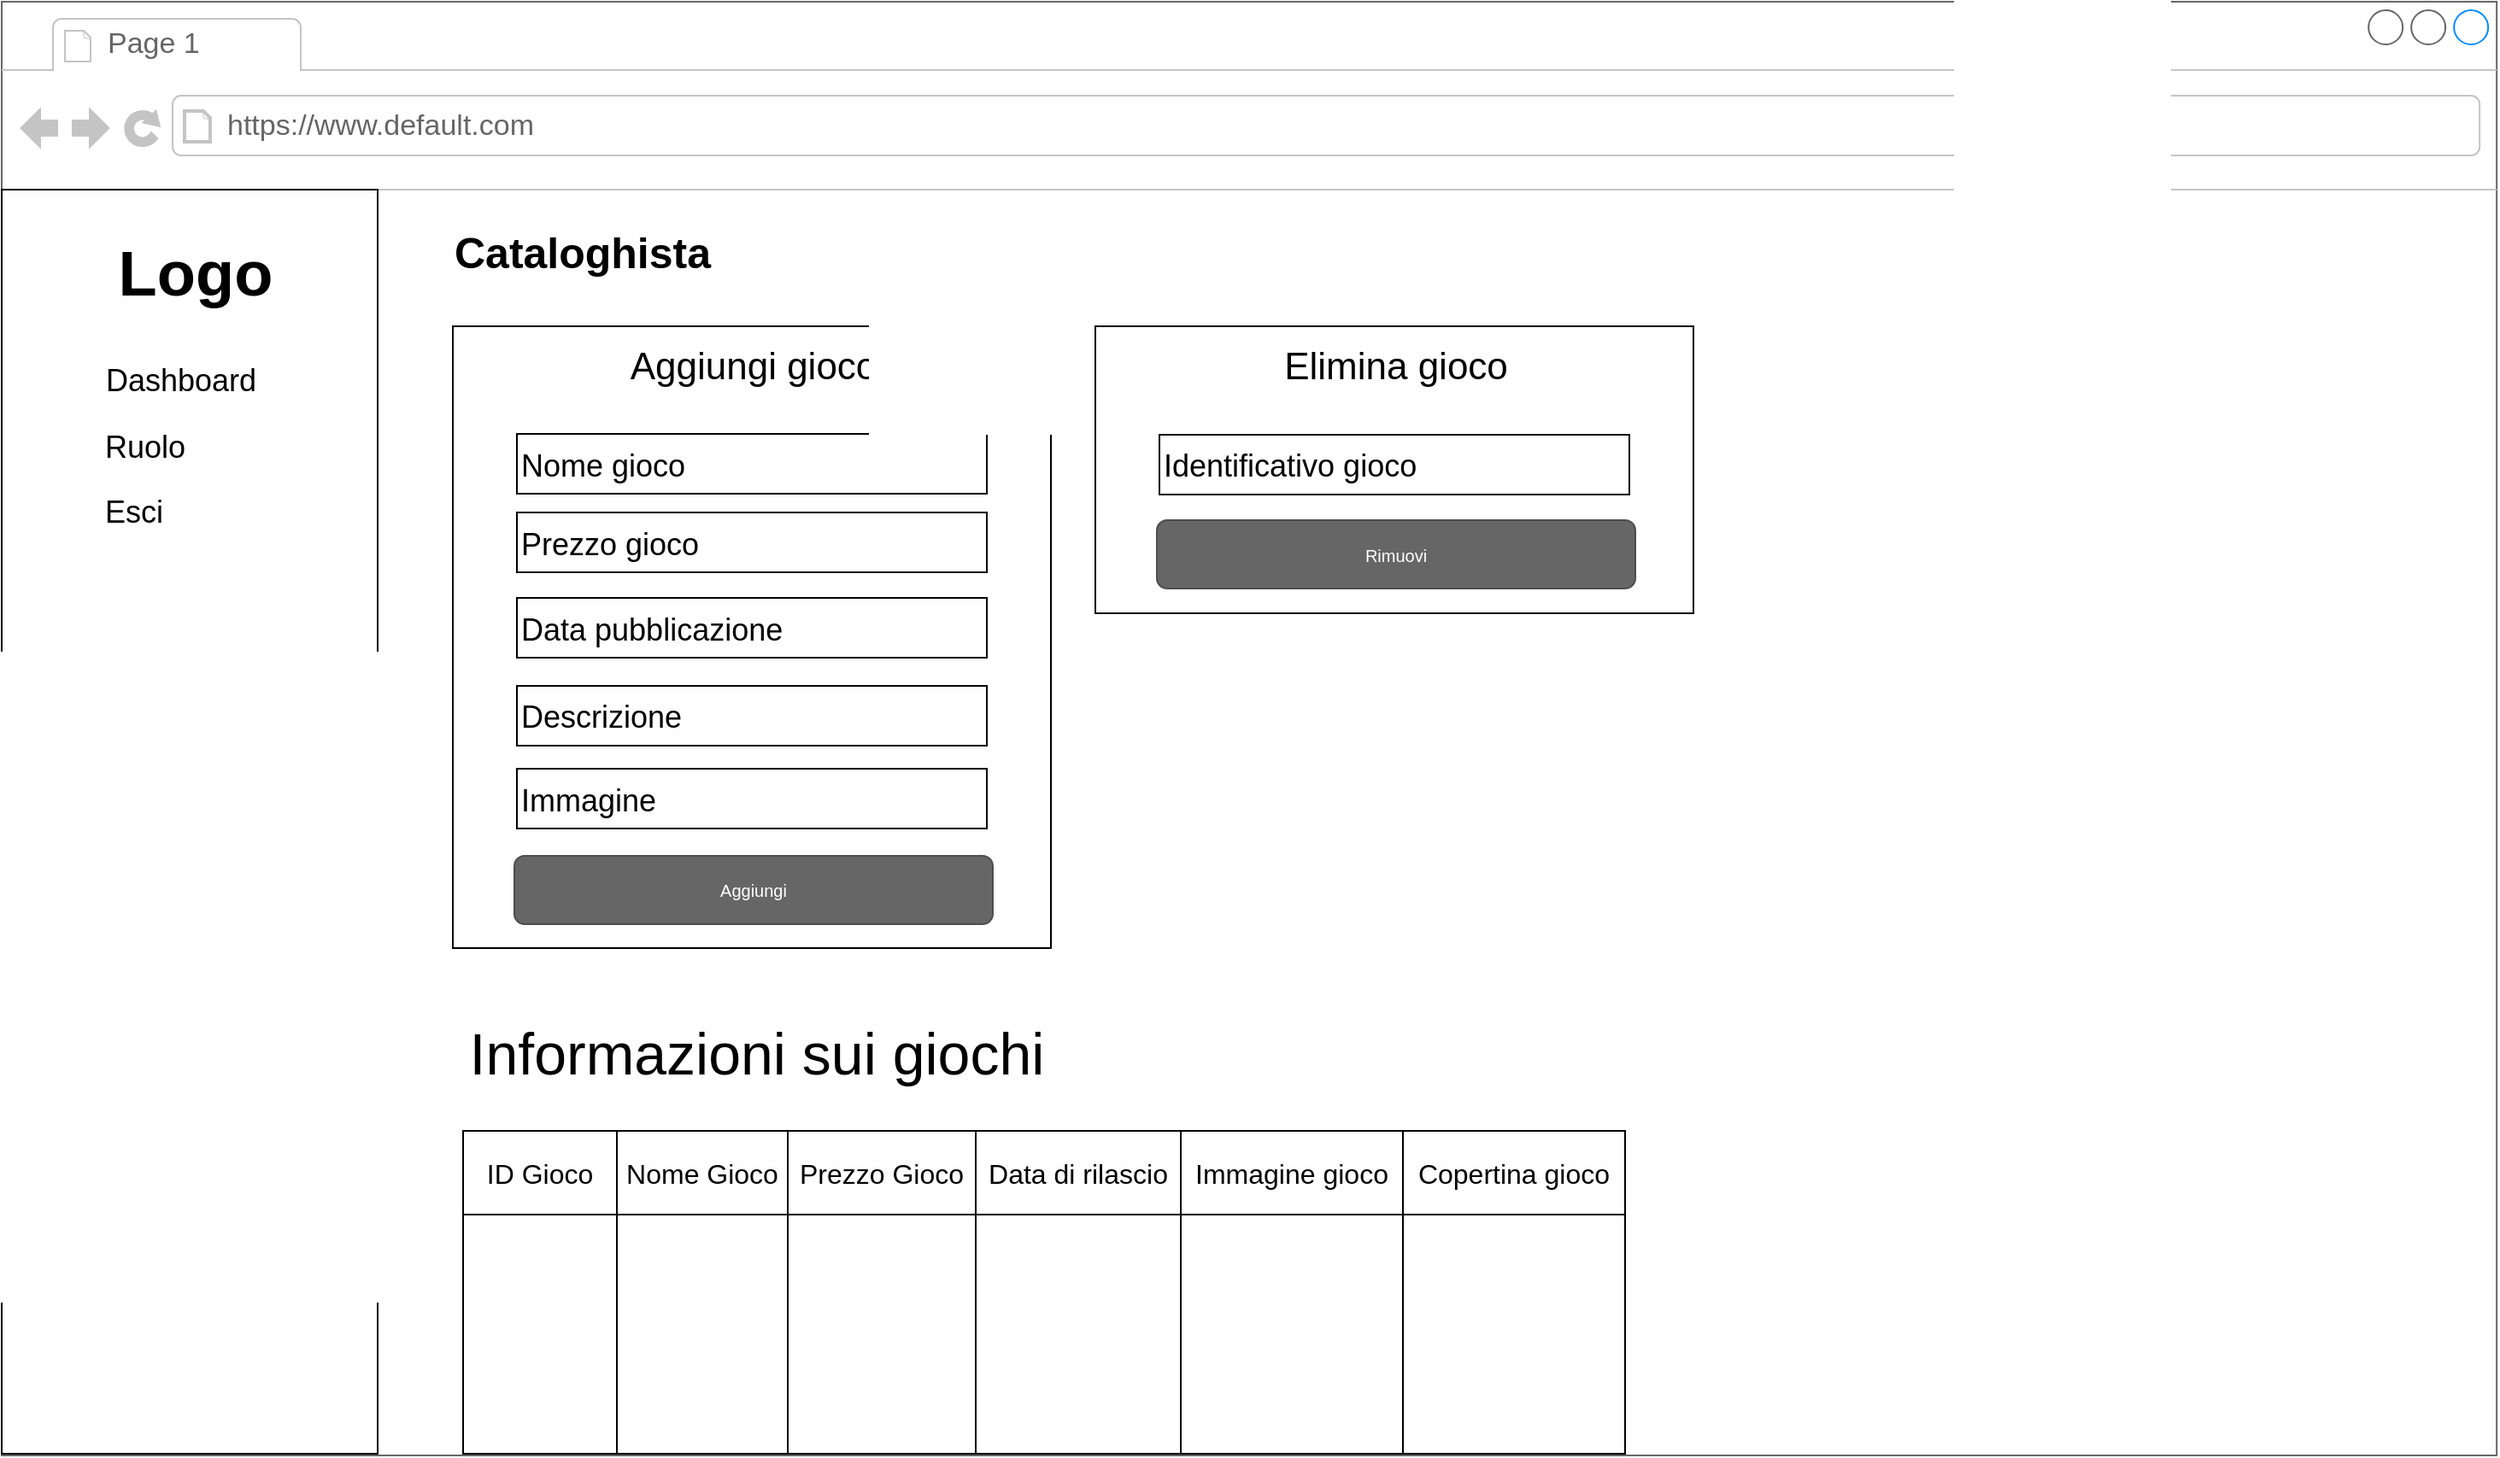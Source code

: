 <mxfile version="15.6.3"><diagram name="Page-1" id="2cc2dc42-3aac-f2a9-1cec-7a8b7cbee084"><mxGraphModel dx="2195" dy="1223" grid="1" gridSize="10" guides="1" tooltips="1" connect="1" arrows="1" fold="1" page="1" pageScale="1" pageWidth="1100" pageHeight="850" background="#ffffff" math="0" shadow="0"><root><mxCell id="0"/><mxCell id="1" parent="0"/><mxCell id="1qLlPCCaCUlvFuenfG2K-10" value="" style="strokeWidth=1;shadow=0;dashed=0;align=center;html=1;shape=mxgraph.mockup.containers.browserWindow;rSize=0;strokeColor=#666666;mainText=,;recursiveResize=0;rounded=0;labelBackgroundColor=none;fontFamily=Verdana;fontSize=12;fillColor=#FFFFFF;" parent="1" vertex="1"><mxGeometry x="50" y="39" width="1460.08" height="851" as="geometry"/></mxCell><mxCell id="1qLlPCCaCUlvFuenfG2K-11" value="Page 1" style="strokeWidth=1;shadow=0;dashed=0;align=center;html=1;shape=mxgraph.mockup.containers.anchor;fontSize=17;fontColor=#666666;align=left;" parent="1qLlPCCaCUlvFuenfG2K-10" vertex="1"><mxGeometry x="60" y="12" width="110" height="26" as="geometry"/></mxCell><mxCell id="1qLlPCCaCUlvFuenfG2K-12" value="https://www.default.com" style="strokeWidth=1;shadow=0;dashed=0;align=center;html=1;shape=mxgraph.mockup.containers.anchor;rSize=0;fontSize=17;fontColor=#666666;align=left;" parent="1qLlPCCaCUlvFuenfG2K-10" vertex="1"><mxGeometry x="130" y="60" width="250" height="26" as="geometry"/></mxCell><mxCell id="1qLlPCCaCUlvFuenfG2K-13" value="" style="rounded=0;whiteSpace=wrap;html=1;fontSize=34;" parent="1qLlPCCaCUlvFuenfG2K-10" vertex="1"><mxGeometry y="110" width="220" height="740" as="geometry"/></mxCell><mxCell id="1qLlPCCaCUlvFuenfG2K-14" value="&lt;font style=&quot;font-size: 37px&quot;&gt;Logo&lt;/font&gt;" style="text;strokeColor=none;fillColor=none;html=1;fontSize=24;fontStyle=1;verticalAlign=middle;align=center;" parent="1qLlPCCaCUlvFuenfG2K-10" vertex="1"><mxGeometry x="15" y="130" width="195" height="60" as="geometry"/></mxCell><mxCell id="1qLlPCCaCUlvFuenfG2K-15" value="&lt;font style=&quot;font-size: 18px&quot;&gt;Dashboard&lt;/font&gt;" style="text;html=1;strokeColor=none;fillColor=none;align=center;verticalAlign=middle;whiteSpace=wrap;rounded=0;fontSize=20;" parent="1qLlPCCaCUlvFuenfG2K-10" vertex="1"><mxGeometry x="40" y="206" width="130" height="30" as="geometry"/></mxCell><mxCell id="1qLlPCCaCUlvFuenfG2K-16" value="&lt;font style=&quot;font-size: 18px&quot;&gt;Ruolo&lt;/font&gt;" style="text;html=1;strokeColor=none;fillColor=none;align=center;verticalAlign=middle;whiteSpace=wrap;rounded=0;fontSize=20;" parent="1qLlPCCaCUlvFuenfG2K-10" vertex="1"><mxGeometry x="49" y="245" width="70" height="30" as="geometry"/></mxCell><mxCell id="1qLlPCCaCUlvFuenfG2K-17" value="&lt;font style=&quot;font-size: 18px&quot;&gt;Esci&lt;/font&gt;" style="text;html=1;strokeColor=none;fillColor=none;align=center;verticalAlign=middle;whiteSpace=wrap;rounded=0;fontSize=20;" parent="1qLlPCCaCUlvFuenfG2K-10" vertex="1"><mxGeometry x="45" y="283" width="65" height="30" as="geometry"/></mxCell><mxCell id="1qLlPCCaCUlvFuenfG2K-18" value="Cataloghista" style="text;html=1;strokeColor=none;fillColor=none;align=center;verticalAlign=middle;whiteSpace=wrap;rounded=0;strokeWidth=6;fontSize=25;fontStyle=1" parent="1qLlPCCaCUlvFuenfG2K-10" vertex="1"><mxGeometry x="310" y="131" width="60" height="30" as="geometry"/></mxCell><mxCell id="1qLlPCCaCUlvFuenfG2K-19" value="" style="rounded=0;whiteSpace=wrap;html=1;fontSize=26;" parent="1qLlPCCaCUlvFuenfG2K-10" vertex="1"><mxGeometry x="264" y="190" width="350" height="364" as="geometry"/></mxCell><mxCell id="1qLlPCCaCUlvFuenfG2K-20" value="" style="rounded=0;whiteSpace=wrap;html=1;fontSize=26;" parent="1qLlPCCaCUlvFuenfG2K-10" vertex="1"><mxGeometry x="640" y="190" width="350" height="168" as="geometry"/></mxCell><mxCell id="1qLlPCCaCUlvFuenfG2K-21" value="&lt;font style=&quot;font-size: 22px&quot;&gt;Aggiungi gioco&lt;br&gt;&lt;/font&gt;" style="text;html=1;strokeColor=none;fillColor=none;align=center;verticalAlign=middle;whiteSpace=wrap;rounded=0;fontSize=26;" parent="1qLlPCCaCUlvFuenfG2K-10" vertex="1"><mxGeometry x="350" y="197" width="180" height="30" as="geometry"/></mxCell><mxCell id="1qLlPCCaCUlvFuenfG2K-22" value="&lt;font style=&quot;font-size: 22px&quot;&gt;Elimina gioco&lt;/font&gt;" style="text;html=1;strokeColor=none;fillColor=none;align=center;verticalAlign=middle;whiteSpace=wrap;rounded=0;fontSize=26;" parent="1qLlPCCaCUlvFuenfG2K-10" vertex="1"><mxGeometry x="726" y="197" width="180" height="30" as="geometry"/></mxCell><mxCell id="1qLlPCCaCUlvFuenfG2K-23" value="&lt;font style=&quot;font-size: 18px&quot;&gt;Nome gioco&lt;/font&gt;" style="rounded=0;whiteSpace=wrap;html=1;fontSize=22;align=left;" parent="1qLlPCCaCUlvFuenfG2K-10" vertex="1"><mxGeometry x="301.5" y="253" width="275" height="35" as="geometry"/></mxCell><mxCell id="1qLlPCCaCUlvFuenfG2K-24" value="&lt;font style=&quot;font-size: 18px&quot;&gt;Prezzo gioco&lt;/font&gt;" style="rounded=0;whiteSpace=wrap;html=1;fontSize=22;align=left;" parent="1qLlPCCaCUlvFuenfG2K-10" vertex="1"><mxGeometry x="301.5" y="299" width="275" height="35" as="geometry"/></mxCell><mxCell id="1qLlPCCaCUlvFuenfG2K-25" value="&lt;font style=&quot;font-size: 18px&quot;&gt;Data pubblicazione&lt;/font&gt;" style="rounded=0;whiteSpace=wrap;html=1;fontSize=22;align=left;" parent="1qLlPCCaCUlvFuenfG2K-10" vertex="1"><mxGeometry x="301.5" y="349" width="275" height="35" as="geometry"/></mxCell><mxCell id="1qLlPCCaCUlvFuenfG2K-26" value="&lt;font style=&quot;font-size: 18px&quot;&gt;Descrizione&lt;/font&gt;" style="rounded=0;whiteSpace=wrap;html=1;fontSize=22;align=left;" parent="1qLlPCCaCUlvFuenfG2K-10" vertex="1"><mxGeometry x="301.5" y="400.5" width="275" height="35" as="geometry"/></mxCell><mxCell id="1qLlPCCaCUlvFuenfG2K-27" value="&lt;font style=&quot;font-size: 18px&quot;&gt;Immagine&lt;/font&gt;" style="rounded=0;whiteSpace=wrap;html=1;fontSize=22;align=left;" parent="1qLlPCCaCUlvFuenfG2K-10" vertex="1"><mxGeometry x="301.5" y="449" width="275" height="35" as="geometry"/></mxCell><mxCell id="1qLlPCCaCUlvFuenfG2K-29" value="Aggiungi" style="rounded=1;html=1;shadow=0;dashed=0;whiteSpace=wrap;fontSize=10;fillColor=#666666;align=center;strokeColor=#4D4D4D;fontColor=#ffffff;" parent="1qLlPCCaCUlvFuenfG2K-10" vertex="1"><mxGeometry x="300" y="500" width="280" height="40" as="geometry"/></mxCell><mxCell id="1qLlPCCaCUlvFuenfG2K-30" value="&lt;font style=&quot;font-size: 18px&quot;&gt;Identificativo gioco&lt;/font&gt;" style="rounded=0;whiteSpace=wrap;html=1;fontSize=22;align=left;" parent="1qLlPCCaCUlvFuenfG2K-10" vertex="1"><mxGeometry x="677.5" y="253.5" width="275" height="35" as="geometry"/></mxCell><mxCell id="1qLlPCCaCUlvFuenfG2K-31" value="Rimuovi" style="rounded=1;html=1;shadow=0;dashed=0;whiteSpace=wrap;fontSize=10;fillColor=#666666;align=center;strokeColor=#4D4D4D;fontColor=#ffffff;" parent="1qLlPCCaCUlvFuenfG2K-10" vertex="1"><mxGeometry x="676" y="303.5" width="280" height="40" as="geometry"/></mxCell><mxCell id="OQG2gr6axkKxkdJ5nj2d-59" value="Informazioni sui giochi" style="text;html=1;strokeColor=none;fillColor=none;align=center;verticalAlign=middle;whiteSpace=wrap;rounded=0;fontSize=34;" vertex="1" parent="1qLlPCCaCUlvFuenfG2K-10"><mxGeometry x="264" y="601" width="356" height="30" as="geometry"/></mxCell><mxCell id="OQG2gr6axkKxkdJ5nj2d-65" value="ID Gioco" style="rounded=0;whiteSpace=wrap;html=1;fontSize=16;strokeWidth=1;fillColor=#FFFFFF;" vertex="1" parent="1qLlPCCaCUlvFuenfG2K-10"><mxGeometry x="270" y="661" width="90" height="49" as="geometry"/></mxCell><mxCell id="OQG2gr6axkKxkdJ5nj2d-66" value="Nome Gioco" style="rounded=0;whiteSpace=wrap;html=1;fontSize=16;strokeWidth=1;fillColor=#FFFFFF;" vertex="1" parent="1qLlPCCaCUlvFuenfG2K-10"><mxGeometry x="360" y="661" width="100" height="49" as="geometry"/></mxCell><mxCell id="OQG2gr6axkKxkdJ5nj2d-67" value="Prezzo Gioco" style="rounded=0;whiteSpace=wrap;html=1;fontSize=16;strokeWidth=1;fillColor=#FFFFFF;" vertex="1" parent="1qLlPCCaCUlvFuenfG2K-10"><mxGeometry x="460" y="661" width="110" height="49" as="geometry"/></mxCell><mxCell id="OQG2gr6axkKxkdJ5nj2d-68" value="Data di rilascio" style="rounded=0;whiteSpace=wrap;html=1;fontSize=16;strokeWidth=1;fillColor=#FFFFFF;" vertex="1" parent="1qLlPCCaCUlvFuenfG2K-10"><mxGeometry x="570" y="661" width="120" height="49" as="geometry"/></mxCell><mxCell id="OQG2gr6axkKxkdJ5nj2d-69" value="Immagine gioco" style="rounded=0;whiteSpace=wrap;html=1;fontSize=16;strokeWidth=1;fillColor=#FFFFFF;" vertex="1" parent="1qLlPCCaCUlvFuenfG2K-10"><mxGeometry x="690" y="661" width="130" height="49" as="geometry"/></mxCell><mxCell id="OQG2gr6axkKxkdJ5nj2d-70" value="Copertina gioco" style="rounded=0;whiteSpace=wrap;html=1;fontSize=16;strokeWidth=1;fillColor=#FFFFFF;" vertex="1" parent="1qLlPCCaCUlvFuenfG2K-10"><mxGeometry x="820" y="661" width="130" height="49" as="geometry"/></mxCell><mxCell id="OQG2gr6axkKxkdJ5nj2d-71" value="" style="rounded=0;whiteSpace=wrap;html=1;fontSize=16;strokeWidth=1;fillColor=#FFFFFF;" vertex="1" parent="1qLlPCCaCUlvFuenfG2K-10"><mxGeometry x="270" y="710" width="90" height="140" as="geometry"/></mxCell><mxCell id="OQG2gr6axkKxkdJ5nj2d-73" value="" style="rounded=0;whiteSpace=wrap;html=1;fontSize=16;strokeWidth=1;fillColor=#FFFFFF;" vertex="1" parent="1qLlPCCaCUlvFuenfG2K-10"><mxGeometry x="360" y="710" width="100" height="140" as="geometry"/></mxCell><mxCell id="OQG2gr6axkKxkdJ5nj2d-74" value="" style="rounded=0;whiteSpace=wrap;html=1;fontSize=16;strokeWidth=1;fillColor=#FFFFFF;" vertex="1" parent="1qLlPCCaCUlvFuenfG2K-10"><mxGeometry x="460" y="710" width="110" height="140" as="geometry"/></mxCell><mxCell id="OQG2gr6axkKxkdJ5nj2d-75" value="" style="rounded=0;whiteSpace=wrap;html=1;fontSize=16;strokeWidth=1;fillColor=#FFFFFF;" vertex="1" parent="1qLlPCCaCUlvFuenfG2K-10"><mxGeometry x="570" y="710" width="120" height="140" as="geometry"/></mxCell><mxCell id="OQG2gr6axkKxkdJ5nj2d-76" value="" style="rounded=0;whiteSpace=wrap;html=1;fontSize=16;strokeWidth=1;fillColor=#FFFFFF;" vertex="1" parent="1qLlPCCaCUlvFuenfG2K-10"><mxGeometry x="690" y="710" width="130" height="140" as="geometry"/></mxCell><mxCell id="OQG2gr6axkKxkdJ5nj2d-77" value="" style="rounded=0;whiteSpace=wrap;html=1;fontSize=16;strokeWidth=1;fillColor=#FFFFFF;" vertex="1" parent="1qLlPCCaCUlvFuenfG2K-10"><mxGeometry x="820" y="710" width="130" height="140" as="geometry"/></mxCell></root></mxGraphModel></diagram></mxfile>